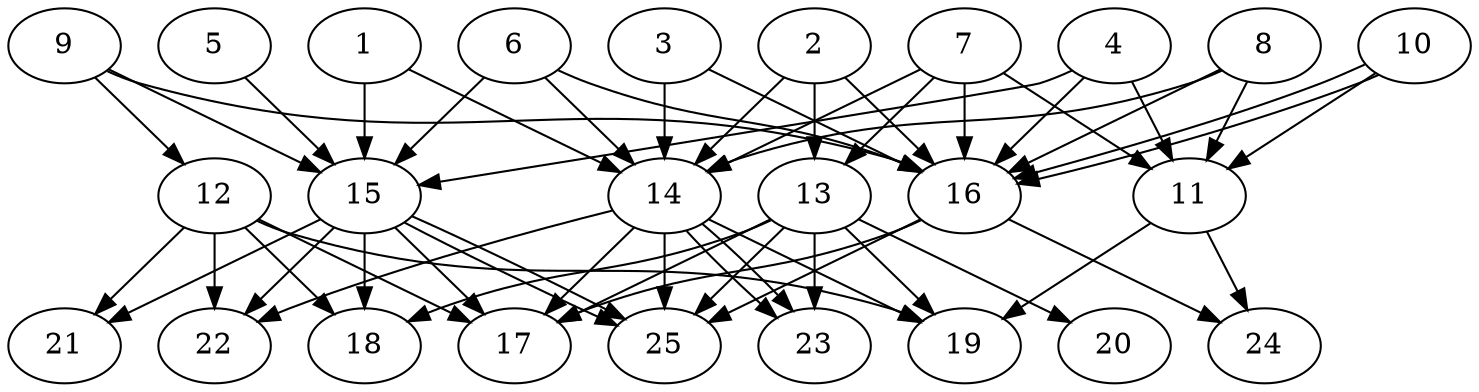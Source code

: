 // DAG automatically generated by daggen at Thu Oct  3 14:00:39 2019
// ./daggen --dot -n 25 --ccr 0.5 --fat 0.7 --regular 0.5 --density 0.9 --mindata 5242880 --maxdata 52428800 
digraph G {
  1 [size="12933120", alpha="0.08", expect_size="6466560"] 
  1 -> 14 [size ="6466560"]
  1 -> 15 [size ="6466560"]
  2 [size="58871808", alpha="0.20", expect_size="29435904"] 
  2 -> 13 [size ="29435904"]
  2 -> 14 [size ="29435904"]
  2 -> 16 [size ="29435904"]
  3 [size="66015232", alpha="0.14", expect_size="33007616"] 
  3 -> 14 [size ="33007616"]
  3 -> 16 [size ="33007616"]
  4 [size="61886464", alpha="0.10", expect_size="30943232"] 
  4 -> 11 [size ="30943232"]
  4 -> 15 [size ="30943232"]
  4 -> 16 [size ="30943232"]
  5 [size="84600832", alpha="0.16", expect_size="42300416"] 
  5 -> 15 [size ="42300416"]
  6 [size="21485568", alpha="0.15", expect_size="10742784"] 
  6 -> 14 [size ="10742784"]
  6 -> 15 [size ="10742784"]
  6 -> 16 [size ="10742784"]
  7 [size="65835008", alpha="0.05", expect_size="32917504"] 
  7 -> 11 [size ="32917504"]
  7 -> 13 [size ="32917504"]
  7 -> 14 [size ="32917504"]
  7 -> 16 [size ="32917504"]
  8 [size="71708672", alpha="0.09", expect_size="35854336"] 
  8 -> 11 [size ="35854336"]
  8 -> 14 [size ="35854336"]
  8 -> 16 [size ="35854336"]
  9 [size="87816192", alpha="0.17", expect_size="43908096"] 
  9 -> 12 [size ="43908096"]
  9 -> 15 [size ="43908096"]
  9 -> 16 [size ="43908096"]
  10 [size="15230976", alpha="0.02", expect_size="7615488"] 
  10 -> 11 [size ="7615488"]
  10 -> 16 [size ="7615488"]
  10 -> 16 [size ="7615488"]
  11 [size="96110592", alpha="0.08", expect_size="48055296"] 
  11 -> 19 [size ="48055296"]
  11 -> 24 [size ="48055296"]
  12 [size="40757248", alpha="0.19", expect_size="20378624"] 
  12 -> 17 [size ="20378624"]
  12 -> 18 [size ="20378624"]
  12 -> 19 [size ="20378624"]
  12 -> 21 [size ="20378624"]
  12 -> 22 [size ="20378624"]
  13 [size="39401472", alpha="0.20", expect_size="19700736"] 
  13 -> 17 [size ="19700736"]
  13 -> 18 [size ="19700736"]
  13 -> 19 [size ="19700736"]
  13 -> 20 [size ="19700736"]
  13 -> 23 [size ="19700736"]
  13 -> 25 [size ="19700736"]
  14 [size="104302592", alpha="0.06", expect_size="52151296"] 
  14 -> 17 [size ="52151296"]
  14 -> 19 [size ="52151296"]
  14 -> 22 [size ="52151296"]
  14 -> 23 [size ="52151296"]
  14 -> 23 [size ="52151296"]
  14 -> 25 [size ="52151296"]
  15 [size="56090624", alpha="0.16", expect_size="28045312"] 
  15 -> 17 [size ="28045312"]
  15 -> 18 [size ="28045312"]
  15 -> 21 [size ="28045312"]
  15 -> 22 [size ="28045312"]
  15 -> 25 [size ="28045312"]
  15 -> 25 [size ="28045312"]
  16 [size="34875392", alpha="0.05", expect_size="17437696"] 
  16 -> 17 [size ="17437696"]
  16 -> 24 [size ="17437696"]
  16 -> 25 [size ="17437696"]
  17 [size="13146112", alpha="0.07", expect_size="6573056"] 
  18 [size="35840000", alpha="0.04", expect_size="17920000"] 
  19 [size="76009472", alpha="0.18", expect_size="38004736"] 
  20 [size="61214720", alpha="0.06", expect_size="30607360"] 
  21 [size="71997440", alpha="0.15", expect_size="35998720"] 
  22 [size="16138240", alpha="0.14", expect_size="8069120"] 
  23 [size="11177984", alpha="0.05", expect_size="5588992"] 
  24 [size="104536064", alpha="0.07", expect_size="52268032"] 
  25 [size="40349696", alpha="0.04", expect_size="20174848"] 
}
